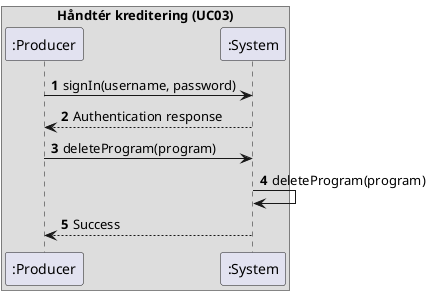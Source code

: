 @startuml
' https://plantuml.com/sequence-diagram

autonumber

box "Håndtér kreditering (UC03)"
    participant ":Producer" as producer
    participant ":System" as system
end box

producer -> system : signIn(username, password)
producer <-- system : Authentication response

producer -> system : deleteProgram(program)
system -> system : deleteProgram(program)
producer <-- system : Success

@enduml
